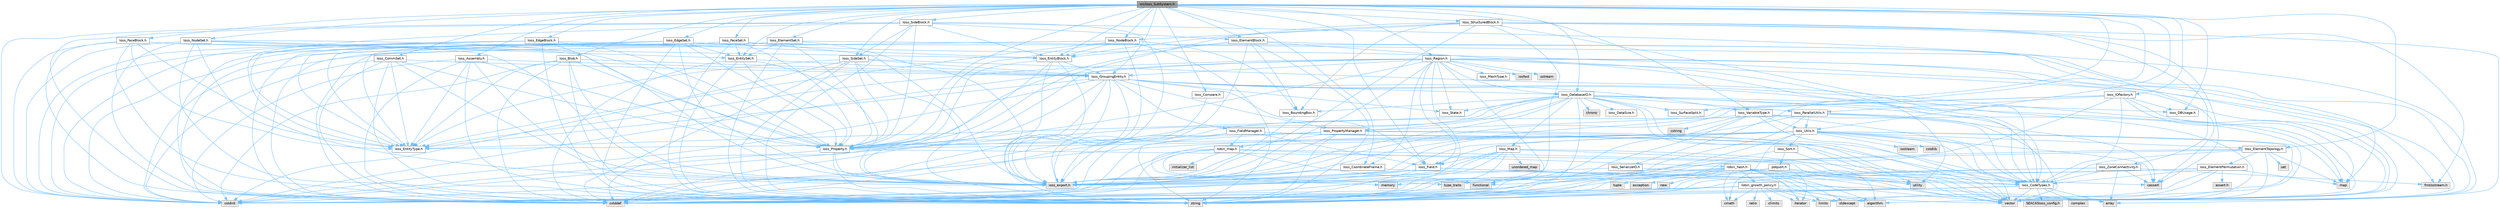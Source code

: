 digraph "src/Ioss_SubSystem.h"
{
 // INTERACTIVE_SVG=YES
 // LATEX_PDF_SIZE
  bgcolor="transparent";
  edge [fontname=Helvetica,fontsize=10,labelfontname=Helvetica,labelfontsize=10];
  node [fontname=Helvetica,fontsize=10,shape=box,height=0.2,width=0.4];
  Node1 [id="Node000001",label="src/Ioss_SubSystem.h",height=0.2,width=0.4,color="gray40", fillcolor="grey60", style="filled", fontcolor="black",tooltip=" "];
  Node1 -> Node2 [id="edge1_Node000001_Node000002",color="steelblue1",style="solid",tooltip=" "];
  Node2 [id="Node000002",label="Ioss_Assembly.h",height=0.2,width=0.4,color="grey40", fillcolor="white", style="filled",URL="$Ioss__Assembly_8h.html",tooltip=" "];
  Node2 -> Node3 [id="edge2_Node000002_Node000003",color="steelblue1",style="solid",tooltip=" "];
  Node3 [id="Node000003",label="ioss_export.h",height=0.2,width=0.4,color="grey60", fillcolor="#E0E0E0", style="filled",tooltip=" "];
  Node2 -> Node4 [id="edge3_Node000002_Node000004",color="steelblue1",style="solid",tooltip=" "];
  Node4 [id="Node000004",label="Ioss_EntityType.h",height=0.2,width=0.4,color="grey40", fillcolor="white", style="filled",URL="$Ioss__EntityType_8h.html",tooltip=" "];
  Node2 -> Node5 [id="edge4_Node000002_Node000005",color="steelblue1",style="solid",tooltip=" "];
  Node5 [id="Node000005",label="Ioss_Property.h",height=0.2,width=0.4,color="grey40", fillcolor="white", style="filled",URL="$Ioss__Property_8h.html",tooltip=" "];
  Node5 -> Node3 [id="edge5_Node000005_Node000003",color="steelblue1",style="solid",tooltip=" "];
  Node5 -> Node6 [id="edge6_Node000005_Node000006",color="steelblue1",style="solid",tooltip=" "];
  Node6 [id="Node000006",label="cstdint",height=0.2,width=0.4,color="grey60", fillcolor="#E0E0E0", style="filled",tooltip=" "];
  Node5 -> Node7 [id="edge7_Node000005_Node000007",color="steelblue1",style="solid",tooltip=" "];
  Node7 [id="Node000007",label="string",height=0.2,width=0.4,color="grey60", fillcolor="#E0E0E0", style="filled",tooltip=" "];
  Node5 -> Node8 [id="edge8_Node000005_Node000008",color="steelblue1",style="solid",tooltip=" "];
  Node8 [id="Node000008",label="vector",height=0.2,width=0.4,color="grey60", fillcolor="#E0E0E0", style="filled",tooltip=" "];
  Node2 -> Node9 [id="edge9_Node000002_Node000009",color="steelblue1",style="solid",tooltip=" "];
  Node9 [id="Node000009",label="Ioss_GroupingEntity.h",height=0.2,width=0.4,color="grey40", fillcolor="white", style="filled",URL="$Ioss__GroupingEntity_8h.html",tooltip=" "];
  Node9 -> Node3 [id="edge10_Node000009_Node000003",color="steelblue1",style="solid",tooltip=" "];
  Node9 -> Node10 [id="edge11_Node000009_Node000010",color="steelblue1",style="solid",tooltip=" "];
  Node10 [id="Node000010",label="Ioss_CodeTypes.h",height=0.2,width=0.4,color="grey40", fillcolor="white", style="filled",URL="$Ioss__CodeTypes_8h.html",tooltip=" "];
  Node10 -> Node11 [id="edge12_Node000010_Node000011",color="steelblue1",style="solid",tooltip=" "];
  Node11 [id="Node000011",label="array",height=0.2,width=0.4,color="grey60", fillcolor="#E0E0E0", style="filled",tooltip=" "];
  Node10 -> Node12 [id="edge13_Node000010_Node000012",color="steelblue1",style="solid",tooltip=" "];
  Node12 [id="Node000012",label="cstddef",height=0.2,width=0.4,color="grey60", fillcolor="#E0E0E0", style="filled",tooltip=" "];
  Node10 -> Node6 [id="edge14_Node000010_Node000006",color="steelblue1",style="solid",tooltip=" "];
  Node10 -> Node7 [id="edge15_Node000010_Node000007",color="steelblue1",style="solid",tooltip=" "];
  Node10 -> Node8 [id="edge16_Node000010_Node000008",color="steelblue1",style="solid",tooltip=" "];
  Node10 -> Node13 [id="edge17_Node000010_Node000013",color="steelblue1",style="solid",tooltip=" "];
  Node13 [id="Node000013",label="SEACASIoss_config.h",height=0.2,width=0.4,color="grey60", fillcolor="#E0E0E0", style="filled",tooltip=" "];
  Node10 -> Node14 [id="edge18_Node000010_Node000014",color="steelblue1",style="solid",tooltip=" "];
  Node14 [id="Node000014",label="complex",height=0.2,width=0.4,color="grey60", fillcolor="#E0E0E0", style="filled",tooltip=" "];
  Node9 -> Node15 [id="edge19_Node000009_Node000015",color="steelblue1",style="solid",tooltip=" "];
  Node15 [id="Node000015",label="Ioss_DatabaseIO.h",height=0.2,width=0.4,color="grey40", fillcolor="white", style="filled",URL="$Ioss__DatabaseIO_8h.html",tooltip=" "];
  Node15 -> Node3 [id="edge20_Node000015_Node000003",color="steelblue1",style="solid",tooltip=" "];
  Node15 -> Node16 [id="edge21_Node000015_Node000016",color="steelblue1",style="solid",tooltip=" "];
  Node16 [id="Node000016",label="Ioss_BoundingBox.h",height=0.2,width=0.4,color="grey40", fillcolor="white", style="filled",URL="$Ioss__BoundingBox_8h.html",tooltip=" "];
  Node16 -> Node3 [id="edge22_Node000016_Node000003",color="steelblue1",style="solid",tooltip=" "];
  Node15 -> Node10 [id="edge23_Node000015_Node000010",color="steelblue1",style="solid",tooltip=" "];
  Node15 -> Node17 [id="edge24_Node000015_Node000017",color="steelblue1",style="solid",tooltip=" "];
  Node17 [id="Node000017",label="Ioss_DBUsage.h",height=0.2,width=0.4,color="grey40", fillcolor="white", style="filled",URL="$Ioss__DBUsage_8h.html",tooltip=" "];
  Node15 -> Node18 [id="edge25_Node000015_Node000018",color="steelblue1",style="solid",tooltip=" "];
  Node18 [id="Node000018",label="Ioss_DataSize.h",height=0.2,width=0.4,color="grey40", fillcolor="white", style="filled",URL="$Ioss__DataSize_8h.html",tooltip=" "];
  Node15 -> Node4 [id="edge26_Node000015_Node000004",color="steelblue1",style="solid",tooltip=" "];
  Node15 -> Node19 [id="edge27_Node000015_Node000019",color="steelblue1",style="solid",tooltip=" "];
  Node19 [id="Node000019",label="Ioss_Map.h",height=0.2,width=0.4,color="grey40", fillcolor="white", style="filled",URL="$Ioss__Map_8h.html",tooltip=" "];
  Node19 -> Node3 [id="edge28_Node000019_Node000003",color="steelblue1",style="solid",tooltip=" "];
  Node19 -> Node10 [id="edge29_Node000019_Node000010",color="steelblue1",style="solid",tooltip=" "];
  Node19 -> Node20 [id="edge30_Node000019_Node000020",color="steelblue1",style="solid",tooltip=" "];
  Node20 [id="Node000020",label="Ioss_Field.h",height=0.2,width=0.4,color="grey40", fillcolor="white", style="filled",URL="$Ioss__Field_8h.html",tooltip=" "];
  Node20 -> Node3 [id="edge31_Node000020_Node000003",color="steelblue1",style="solid",tooltip=" "];
  Node20 -> Node10 [id="edge32_Node000020_Node000010",color="steelblue1",style="solid",tooltip=" "];
  Node20 -> Node12 [id="edge33_Node000020_Node000012",color="steelblue1",style="solid",tooltip=" "];
  Node20 -> Node7 [id="edge34_Node000020_Node000007",color="steelblue1",style="solid",tooltip=" "];
  Node20 -> Node8 [id="edge35_Node000020_Node000008",color="steelblue1",style="solid",tooltip=" "];
  Node19 -> Node12 [id="edge36_Node000019_Node000012",color="steelblue1",style="solid",tooltip=" "];
  Node19 -> Node6 [id="edge37_Node000019_Node000006",color="steelblue1",style="solid",tooltip=" "];
  Node19 -> Node7 [id="edge38_Node000019_Node000007",color="steelblue1",style="solid",tooltip=" "];
  Node19 -> Node8 [id="edge39_Node000019_Node000008",color="steelblue1",style="solid",tooltip=" "];
  Node19 -> Node21 [id="edge40_Node000019_Node000021",color="steelblue1",style="solid",tooltip=" "];
  Node21 [id="Node000021",label="unordered_map",height=0.2,width=0.4,color="grey60", fillcolor="#E0E0E0", style="filled",tooltip=" "];
  Node15 -> Node22 [id="edge41_Node000015_Node000022",color="steelblue1",style="solid",tooltip=" "];
  Node22 [id="Node000022",label="Ioss_ParallelUtils.h",height=0.2,width=0.4,color="grey40", fillcolor="white", style="filled",URL="$Ioss__ParallelUtils_8h.html",tooltip=" "];
  Node22 -> Node3 [id="edge42_Node000022_Node000003",color="steelblue1",style="solid",tooltip=" "];
  Node22 -> Node10 [id="edge43_Node000022_Node000010",color="steelblue1",style="solid",tooltip=" "];
  Node22 -> Node23 [id="edge44_Node000022_Node000023",color="steelblue1",style="solid",tooltip=" "];
  Node23 [id="Node000023",label="Ioss_Utils.h",height=0.2,width=0.4,color="grey40", fillcolor="white", style="filled",URL="$Ioss__Utils_8h.html",tooltip=" "];
  Node23 -> Node3 [id="edge45_Node000023_Node000003",color="steelblue1",style="solid",tooltip=" "];
  Node23 -> Node10 [id="edge46_Node000023_Node000010",color="steelblue1",style="solid",tooltip=" "];
  Node23 -> Node24 [id="edge47_Node000023_Node000024",color="steelblue1",style="solid",tooltip=" "];
  Node24 [id="Node000024",label="Ioss_ElementTopology.h",height=0.2,width=0.4,color="grey40", fillcolor="white", style="filled",URL="$Ioss__ElementTopology_8h.html",tooltip=" "];
  Node24 -> Node3 [id="edge48_Node000024_Node000003",color="steelblue1",style="solid",tooltip=" "];
  Node24 -> Node10 [id="edge49_Node000024_Node000010",color="steelblue1",style="solid",tooltip=" "];
  Node24 -> Node25 [id="edge50_Node000024_Node000025",color="steelblue1",style="solid",tooltip=" "];
  Node25 [id="Node000025",label="Ioss_ElementPermutation.h",height=0.2,width=0.4,color="grey40", fillcolor="white", style="filled",URL="$Ioss__ElementPermutation_8h.html",tooltip=" "];
  Node25 -> Node3 [id="edge51_Node000025_Node000003",color="steelblue1",style="solid",tooltip=" "];
  Node25 -> Node10 [id="edge52_Node000025_Node000010",color="steelblue1",style="solid",tooltip=" "];
  Node25 -> Node26 [id="edge53_Node000025_Node000026",color="steelblue1",style="solid",tooltip=" "];
  Node26 [id="Node000026",label="assert.h",height=0.2,width=0.4,color="grey60", fillcolor="#E0E0E0", style="filled",tooltip=" "];
  Node25 -> Node27 [id="edge54_Node000025_Node000027",color="steelblue1",style="solid",tooltip=" "];
  Node27 [id="Node000027",label="limits",height=0.2,width=0.4,color="grey60", fillcolor="#E0E0E0", style="filled",tooltip=" "];
  Node25 -> Node28 [id="edge55_Node000025_Node000028",color="steelblue1",style="solid",tooltip=" "];
  Node28 [id="Node000028",label="map",height=0.2,width=0.4,color="grey60", fillcolor="#E0E0E0", style="filled",tooltip=" "];
  Node25 -> Node7 [id="edge56_Node000025_Node000007",color="steelblue1",style="solid",tooltip=" "];
  Node25 -> Node8 [id="edge57_Node000025_Node000008",color="steelblue1",style="solid",tooltip=" "];
  Node24 -> Node28 [id="edge58_Node000024_Node000028",color="steelblue1",style="solid",tooltip=" "];
  Node24 -> Node29 [id="edge59_Node000024_Node000029",color="steelblue1",style="solid",tooltip=" "];
  Node29 [id="Node000029",label="set",height=0.2,width=0.4,color="grey60", fillcolor="#E0E0E0", style="filled",tooltip=" "];
  Node24 -> Node7 [id="edge60_Node000024_Node000007",color="steelblue1",style="solid",tooltip=" "];
  Node24 -> Node8 [id="edge61_Node000024_Node000008",color="steelblue1",style="solid",tooltip=" "];
  Node23 -> Node4 [id="edge62_Node000023_Node000004",color="steelblue1",style="solid",tooltip=" "];
  Node23 -> Node20 [id="edge63_Node000023_Node000020",color="steelblue1",style="solid",tooltip=" "];
  Node23 -> Node5 [id="edge64_Node000023_Node000005",color="steelblue1",style="solid",tooltip=" "];
  Node23 -> Node30 [id="edge65_Node000023_Node000030",color="steelblue1",style="solid",tooltip=" "];
  Node30 [id="Node000030",label="Ioss_Sort.h",height=0.2,width=0.4,color="grey40", fillcolor="white", style="filled",URL="$Ioss__Sort_8h.html",tooltip=" "];
  Node30 -> Node31 [id="edge66_Node000030_Node000031",color="steelblue1",style="solid",tooltip=" "];
  Node31 [id="Node000031",label="pdqsort.h",height=0.2,width=0.4,color="grey40", fillcolor="white", style="filled",URL="$pdqsort_8h.html",tooltip=" "];
  Node31 -> Node32 [id="edge67_Node000031_Node000032",color="steelblue1",style="solid",tooltip=" "];
  Node32 [id="Node000032",label="algorithm",height=0.2,width=0.4,color="grey60", fillcolor="#E0E0E0", style="filled",tooltip=" "];
  Node31 -> Node12 [id="edge68_Node000031_Node000012",color="steelblue1",style="solid",tooltip=" "];
  Node31 -> Node33 [id="edge69_Node000031_Node000033",color="steelblue1",style="solid",tooltip=" "];
  Node33 [id="Node000033",label="functional",height=0.2,width=0.4,color="grey60", fillcolor="#E0E0E0", style="filled",tooltip=" "];
  Node31 -> Node34 [id="edge70_Node000031_Node000034",color="steelblue1",style="solid",tooltip=" "];
  Node34 [id="Node000034",label="iterator",height=0.2,width=0.4,color="grey60", fillcolor="#E0E0E0", style="filled",tooltip=" "];
  Node31 -> Node35 [id="edge71_Node000031_Node000035",color="steelblue1",style="solid",tooltip=" "];
  Node35 [id="Node000035",label="utility",height=0.2,width=0.4,color="grey60", fillcolor="#E0E0E0", style="filled",tooltip=" "];
  Node30 -> Node12 [id="edge72_Node000030_Node000012",color="steelblue1",style="solid",tooltip=" "];
  Node30 -> Node8 [id="edge73_Node000030_Node000008",color="steelblue1",style="solid",tooltip=" "];
  Node23 -> Node32 [id="edge74_Node000023_Node000032",color="steelblue1",style="solid",tooltip=" "];
  Node23 -> Node36 [id="edge75_Node000023_Node000036",color="steelblue1",style="solid",tooltip=" "];
  Node36 [id="Node000036",label="cassert",height=0.2,width=0.4,color="grey60", fillcolor="#E0E0E0", style="filled",tooltip=" "];
  Node23 -> Node37 [id="edge76_Node000023_Node000037",color="steelblue1",style="solid",tooltip=" "];
  Node37 [id="Node000037",label="cmath",height=0.2,width=0.4,color="grey60", fillcolor="#E0E0E0", style="filled",tooltip=" "];
  Node23 -> Node12 [id="edge77_Node000023_Node000012",color="steelblue1",style="solid",tooltip=" "];
  Node23 -> Node6 [id="edge78_Node000023_Node000006",color="steelblue1",style="solid",tooltip=" "];
  Node23 -> Node38 [id="edge79_Node000023_Node000038",color="steelblue1",style="solid",tooltip=" "];
  Node38 [id="Node000038",label="cstdlib",height=0.2,width=0.4,color="grey60", fillcolor="#E0E0E0", style="filled",tooltip=" "];
  Node23 -> Node39 [id="edge80_Node000023_Node000039",color="steelblue1",style="solid",tooltip=" "];
  Node39 [id="Node000039",label="iostream",height=0.2,width=0.4,color="grey60", fillcolor="#E0E0E0", style="filled",tooltip=" "];
  Node23 -> Node40 [id="edge81_Node000023_Node000040",color="steelblue1",style="solid",tooltip=" "];
  Node40 [id="Node000040",label="stdexcept",height=0.2,width=0.4,color="grey60", fillcolor="#E0E0E0", style="filled",tooltip=" "];
  Node23 -> Node7 [id="edge82_Node000023_Node000007",color="steelblue1",style="solid",tooltip=" "];
  Node23 -> Node8 [id="edge83_Node000023_Node000008",color="steelblue1",style="solid",tooltip=" "];
  Node22 -> Node36 [id="edge84_Node000022_Node000036",color="steelblue1",style="solid",tooltip=" "];
  Node22 -> Node12 [id="edge85_Node000022_Node000012",color="steelblue1",style="solid",tooltip=" "];
  Node22 -> Node7 [id="edge86_Node000022_Node000007",color="steelblue1",style="solid",tooltip=" "];
  Node22 -> Node8 [id="edge87_Node000022_Node000008",color="steelblue1",style="solid",tooltip=" "];
  Node15 -> Node41 [id="edge88_Node000015_Node000041",color="steelblue1",style="solid",tooltip=" "];
  Node41 [id="Node000041",label="Ioss_PropertyManager.h",height=0.2,width=0.4,color="grey40", fillcolor="white", style="filled",URL="$Ioss__PropertyManager_8h.html",tooltip=" "];
  Node41 -> Node3 [id="edge89_Node000041_Node000003",color="steelblue1",style="solid",tooltip=" "];
  Node41 -> Node10 [id="edge90_Node000041_Node000010",color="steelblue1",style="solid",tooltip=" "];
  Node41 -> Node5 [id="edge91_Node000041_Node000005",color="steelblue1",style="solid",tooltip=" "];
  Node41 -> Node12 [id="edge92_Node000041_Node000012",color="steelblue1",style="solid",tooltip=" "];
  Node41 -> Node7 [id="edge93_Node000041_Node000007",color="steelblue1",style="solid",tooltip=" "];
  Node41 -> Node8 [id="edge94_Node000041_Node000008",color="steelblue1",style="solid",tooltip=" "];
  Node41 -> Node42 [id="edge95_Node000041_Node000042",color="steelblue1",style="solid",tooltip=" "];
  Node42 [id="Node000042",label="robin_map.h",height=0.2,width=0.4,color="grey40", fillcolor="white", style="filled",URL="$robin__map_8h.html",tooltip=" "];
  Node42 -> Node12 [id="edge96_Node000042_Node000012",color="steelblue1",style="solid",tooltip=" "];
  Node42 -> Node33 [id="edge97_Node000042_Node000033",color="steelblue1",style="solid",tooltip=" "];
  Node42 -> Node43 [id="edge98_Node000042_Node000043",color="steelblue1",style="solid",tooltip=" "];
  Node43 [id="Node000043",label="initializer_list",height=0.2,width=0.4,color="grey60", fillcolor="#E0E0E0", style="filled",tooltip=" "];
  Node42 -> Node44 [id="edge99_Node000042_Node000044",color="steelblue1",style="solid",tooltip=" "];
  Node44 [id="Node000044",label="memory",height=0.2,width=0.4,color="grey60", fillcolor="#E0E0E0", style="filled",tooltip=" "];
  Node42 -> Node45 [id="edge100_Node000042_Node000045",color="steelblue1",style="solid",tooltip=" "];
  Node45 [id="Node000045",label="type_traits",height=0.2,width=0.4,color="grey60", fillcolor="#E0E0E0", style="filled",tooltip=" "];
  Node42 -> Node35 [id="edge101_Node000042_Node000035",color="steelblue1",style="solid",tooltip=" "];
  Node42 -> Node46 [id="edge102_Node000042_Node000046",color="steelblue1",style="solid",tooltip=" "];
  Node46 [id="Node000046",label="robin_hash.h",height=0.2,width=0.4,color="grey40", fillcolor="white", style="filled",URL="$robin__hash_8h.html",tooltip=" "];
  Node46 -> Node32 [id="edge103_Node000046_Node000032",color="steelblue1",style="solid",tooltip=" "];
  Node46 -> Node36 [id="edge104_Node000046_Node000036",color="steelblue1",style="solid",tooltip=" "];
  Node46 -> Node37 [id="edge105_Node000046_Node000037",color="steelblue1",style="solid",tooltip=" "];
  Node46 -> Node12 [id="edge106_Node000046_Node000012",color="steelblue1",style="solid",tooltip=" "];
  Node46 -> Node6 [id="edge107_Node000046_Node000006",color="steelblue1",style="solid",tooltip=" "];
  Node46 -> Node47 [id="edge108_Node000046_Node000047",color="steelblue1",style="solid",tooltip=" "];
  Node47 [id="Node000047",label="exception",height=0.2,width=0.4,color="grey60", fillcolor="#E0E0E0", style="filled",tooltip=" "];
  Node46 -> Node34 [id="edge109_Node000046_Node000034",color="steelblue1",style="solid",tooltip=" "];
  Node46 -> Node27 [id="edge110_Node000046_Node000027",color="steelblue1",style="solid",tooltip=" "];
  Node46 -> Node44 [id="edge111_Node000046_Node000044",color="steelblue1",style="solid",tooltip=" "];
  Node46 -> Node48 [id="edge112_Node000046_Node000048",color="steelblue1",style="solid",tooltip=" "];
  Node48 [id="Node000048",label="new",height=0.2,width=0.4,color="grey60", fillcolor="#E0E0E0", style="filled",tooltip=" "];
  Node46 -> Node40 [id="edge113_Node000046_Node000040",color="steelblue1",style="solid",tooltip=" "];
  Node46 -> Node49 [id="edge114_Node000046_Node000049",color="steelblue1",style="solid",tooltip=" "];
  Node49 [id="Node000049",label="tuple",height=0.2,width=0.4,color="grey60", fillcolor="#E0E0E0", style="filled",tooltip=" "];
  Node46 -> Node45 [id="edge115_Node000046_Node000045",color="steelblue1",style="solid",tooltip=" "];
  Node46 -> Node35 [id="edge116_Node000046_Node000035",color="steelblue1",style="solid",tooltip=" "];
  Node46 -> Node8 [id="edge117_Node000046_Node000008",color="steelblue1",style="solid",tooltip=" "];
  Node46 -> Node50 [id="edge118_Node000046_Node000050",color="steelblue1",style="solid",tooltip=" "];
  Node50 [id="Node000050",label="robin_growth_policy.h",height=0.2,width=0.4,color="grey40", fillcolor="white", style="filled",URL="$robin__growth__policy_8h.html",tooltip=" "];
  Node50 -> Node32 [id="edge119_Node000050_Node000032",color="steelblue1",style="solid",tooltip=" "];
  Node50 -> Node11 [id="edge120_Node000050_Node000011",color="steelblue1",style="solid",tooltip=" "];
  Node50 -> Node51 [id="edge121_Node000050_Node000051",color="steelblue1",style="solid",tooltip=" "];
  Node51 [id="Node000051",label="climits",height=0.2,width=0.4,color="grey60", fillcolor="#E0E0E0", style="filled",tooltip=" "];
  Node50 -> Node37 [id="edge122_Node000050_Node000037",color="steelblue1",style="solid",tooltip=" "];
  Node50 -> Node12 [id="edge123_Node000050_Node000012",color="steelblue1",style="solid",tooltip=" "];
  Node50 -> Node6 [id="edge124_Node000050_Node000006",color="steelblue1",style="solid",tooltip=" "];
  Node50 -> Node34 [id="edge125_Node000050_Node000034",color="steelblue1",style="solid",tooltip=" "];
  Node50 -> Node27 [id="edge126_Node000050_Node000027",color="steelblue1",style="solid",tooltip=" "];
  Node50 -> Node52 [id="edge127_Node000050_Node000052",color="steelblue1",style="solid",tooltip=" "];
  Node52 [id="Node000052",label="ratio",height=0.2,width=0.4,color="grey60", fillcolor="#E0E0E0", style="filled",tooltip=" "];
  Node50 -> Node40 [id="edge128_Node000050_Node000040",color="steelblue1",style="solid",tooltip=" "];
  Node15 -> Node53 [id="edge129_Node000015_Node000053",color="steelblue1",style="solid",tooltip=" "];
  Node53 [id="Node000053",label="Ioss_State.h",height=0.2,width=0.4,color="grey40", fillcolor="white", style="filled",URL="$Ioss__State_8h.html",tooltip=" "];
  Node15 -> Node54 [id="edge130_Node000015_Node000054",color="steelblue1",style="solid",tooltip=" "];
  Node54 [id="Node000054",label="Ioss_SurfaceSplit.h",height=0.2,width=0.4,color="grey40", fillcolor="white", style="filled",URL="$Ioss__SurfaceSplit_8h.html",tooltip=" "];
  Node15 -> Node55 [id="edge131_Node000015_Node000055",color="steelblue1",style="solid",tooltip=" "];
  Node55 [id="Node000055",label="chrono",height=0.2,width=0.4,color="grey60", fillcolor="#E0E0E0", style="filled",tooltip=" "];
  Node15 -> Node12 [id="edge132_Node000015_Node000012",color="steelblue1",style="solid",tooltip=" "];
  Node15 -> Node6 [id="edge133_Node000015_Node000006",color="steelblue1",style="solid",tooltip=" "];
  Node15 -> Node28 [id="edge134_Node000015_Node000028",color="steelblue1",style="solid",tooltip=" "];
  Node15 -> Node7 [id="edge135_Node000015_Node000007",color="steelblue1",style="solid",tooltip=" "];
  Node15 -> Node35 [id="edge136_Node000015_Node000035",color="steelblue1",style="solid",tooltip=" "];
  Node15 -> Node8 [id="edge137_Node000015_Node000008",color="steelblue1",style="solid",tooltip=" "];
  Node9 -> Node4 [id="edge138_Node000009_Node000004",color="steelblue1",style="solid",tooltip=" "];
  Node9 -> Node20 [id="edge139_Node000009_Node000020",color="steelblue1",style="solid",tooltip=" "];
  Node9 -> Node56 [id="edge140_Node000009_Node000056",color="steelblue1",style="solid",tooltip=" "];
  Node56 [id="Node000056",label="Ioss_FieldManager.h",height=0.2,width=0.4,color="grey40", fillcolor="white", style="filled",URL="$Ioss__FieldManager_8h.html",tooltip=" "];
  Node56 -> Node3 [id="edge141_Node000056_Node000003",color="steelblue1",style="solid",tooltip=" "];
  Node56 -> Node10 [id="edge142_Node000056_Node000010",color="steelblue1",style="solid",tooltip=" "];
  Node56 -> Node20 [id="edge143_Node000056_Node000020",color="steelblue1",style="solid",tooltip=" "];
  Node56 -> Node12 [id="edge144_Node000056_Node000012",color="steelblue1",style="solid",tooltip=" "];
  Node56 -> Node7 [id="edge145_Node000056_Node000007",color="steelblue1",style="solid",tooltip=" "];
  Node56 -> Node8 [id="edge146_Node000056_Node000008",color="steelblue1",style="solid",tooltip=" "];
  Node56 -> Node42 [id="edge147_Node000056_Node000042",color="steelblue1",style="solid",tooltip=" "];
  Node9 -> Node5 [id="edge148_Node000009_Node000005",color="steelblue1",style="solid",tooltip=" "];
  Node9 -> Node41 [id="edge149_Node000009_Node000041",color="steelblue1",style="solid",tooltip=" "];
  Node9 -> Node53 [id="edge150_Node000009_Node000053",color="steelblue1",style="solid",tooltip=" "];
  Node9 -> Node57 [id="edge151_Node000009_Node000057",color="steelblue1",style="solid",tooltip=" "];
  Node57 [id="Node000057",label="Ioss_VariableType.h",height=0.2,width=0.4,color="grey40", fillcolor="white", style="filled",URL="$Ioss__VariableType_8h.html",tooltip=" "];
  Node57 -> Node3 [id="edge152_Node000057_Node000003",color="steelblue1",style="solid",tooltip=" "];
  Node57 -> Node10 [id="edge153_Node000057_Node000010",color="steelblue1",style="solid",tooltip=" "];
  Node57 -> Node23 [id="edge154_Node000057_Node000023",color="steelblue1",style="solid",tooltip=" "];
  Node57 -> Node58 [id="edge155_Node000057_Node000058",color="steelblue1",style="solid",tooltip=" "];
  Node58 [id="Node000058",label="cstring",height=0.2,width=0.4,color="grey60", fillcolor="#E0E0E0", style="filled",tooltip=" "];
  Node57 -> Node33 [id="edge156_Node000057_Node000033",color="steelblue1",style="solid",tooltip=" "];
  Node57 -> Node28 [id="edge157_Node000057_Node000028",color="steelblue1",style="solid",tooltip=" "];
  Node57 -> Node7 [id="edge158_Node000057_Node000007",color="steelblue1",style="solid",tooltip=" "];
  Node57 -> Node8 [id="edge159_Node000057_Node000008",color="steelblue1",style="solid",tooltip=" "];
  Node9 -> Node12 [id="edge160_Node000009_Node000012",color="steelblue1",style="solid",tooltip=" "];
  Node9 -> Node6 [id="edge161_Node000009_Node000006",color="steelblue1",style="solid",tooltip=" "];
  Node9 -> Node7 [id="edge162_Node000009_Node000007",color="steelblue1",style="solid",tooltip=" "];
  Node9 -> Node8 [id="edge163_Node000009_Node000008",color="steelblue1",style="solid",tooltip=" "];
  Node2 -> Node12 [id="edge164_Node000002_Node000012",color="steelblue1",style="solid",tooltip=" "];
  Node2 -> Node6 [id="edge165_Node000002_Node000006",color="steelblue1",style="solid",tooltip=" "];
  Node2 -> Node7 [id="edge166_Node000002_Node000007",color="steelblue1",style="solid",tooltip=" "];
  Node1 -> Node59 [id="edge167_Node000001_Node000059",color="steelblue1",style="solid",tooltip=" "];
  Node59 [id="Node000059",label="Ioss_Blob.h",height=0.2,width=0.4,color="grey40", fillcolor="white", style="filled",URL="$Ioss__Blob_8h.html",tooltip=" "];
  Node59 -> Node3 [id="edge168_Node000059_Node000003",color="steelblue1",style="solid",tooltip=" "];
  Node59 -> Node4 [id="edge169_Node000059_Node000004",color="steelblue1",style="solid",tooltip=" "];
  Node59 -> Node5 [id="edge170_Node000059_Node000005",color="steelblue1",style="solid",tooltip=" "];
  Node59 -> Node9 [id="edge171_Node000059_Node000009",color="steelblue1",style="solid",tooltip=" "];
  Node59 -> Node12 [id="edge172_Node000059_Node000012",color="steelblue1",style="solid",tooltip=" "];
  Node59 -> Node6 [id="edge173_Node000059_Node000006",color="steelblue1",style="solid",tooltip=" "];
  Node59 -> Node7 [id="edge174_Node000059_Node000007",color="steelblue1",style="solid",tooltip=" "];
  Node1 -> Node60 [id="edge175_Node000001_Node000060",color="steelblue1",style="solid",tooltip=" "];
  Node60 [id="Node000060",label="Ioss_CommSet.h",height=0.2,width=0.4,color="grey40", fillcolor="white", style="filled",URL="$Ioss__CommSet_8h.html",tooltip=" "];
  Node60 -> Node3 [id="edge176_Node000060_Node000003",color="steelblue1",style="solid",tooltip=" "];
  Node60 -> Node4 [id="edge177_Node000060_Node000004",color="steelblue1",style="solid",tooltip=" "];
  Node60 -> Node9 [id="edge178_Node000060_Node000009",color="steelblue1",style="solid",tooltip=" "];
  Node60 -> Node5 [id="edge179_Node000060_Node000005",color="steelblue1",style="solid",tooltip=" "];
  Node60 -> Node12 [id="edge180_Node000060_Node000012",color="steelblue1",style="solid",tooltip=" "];
  Node60 -> Node6 [id="edge181_Node000060_Node000006",color="steelblue1",style="solid",tooltip=" "];
  Node60 -> Node7 [id="edge182_Node000060_Node000007",color="steelblue1",style="solid",tooltip=" "];
  Node1 -> Node61 [id="edge183_Node000001_Node000061",color="steelblue1",style="solid",tooltip=" "];
  Node61 [id="Node000061",label="Ioss_Compare.h",height=0.2,width=0.4,color="grey40", fillcolor="white", style="filled",URL="$Ioss__Compare_8h.html",tooltip=" "];
  Node61 -> Node3 [id="edge184_Node000061_Node000003",color="steelblue1",style="solid",tooltip=" "];
  Node1 -> Node62 [id="edge185_Node000001_Node000062",color="steelblue1",style="solid",tooltip=" "];
  Node62 [id="Node000062",label="Ioss_CoordinateFrame.h",height=0.2,width=0.4,color="grey40", fillcolor="white", style="filled",URL="$Ioss__CoordinateFrame_8h.html",tooltip=" "];
  Node62 -> Node3 [id="edge186_Node000062_Node000003",color="steelblue1",style="solid",tooltip=" "];
  Node62 -> Node6 [id="edge187_Node000062_Node000006",color="steelblue1",style="solid",tooltip=" "];
  Node62 -> Node8 [id="edge188_Node000062_Node000008",color="steelblue1",style="solid",tooltip=" "];
  Node1 -> Node17 [id="edge189_Node000001_Node000017",color="steelblue1",style="solid",tooltip=" "];
  Node1 -> Node15 [id="edge190_Node000001_Node000015",color="steelblue1",style="solid",tooltip=" "];
  Node1 -> Node63 [id="edge191_Node000001_Node000063",color="steelblue1",style="solid",tooltip=" "];
  Node63 [id="Node000063",label="Ioss_EdgeBlock.h",height=0.2,width=0.4,color="grey40", fillcolor="white", style="filled",URL="$Ioss__EdgeBlock_8h.html",tooltip=" "];
  Node63 -> Node3 [id="edge192_Node000063_Node000003",color="steelblue1",style="solid",tooltip=" "];
  Node63 -> Node4 [id="edge193_Node000063_Node000004",color="steelblue1",style="solid",tooltip=" "];
  Node63 -> Node64 [id="edge194_Node000063_Node000064",color="steelblue1",style="solid",tooltip=" "];
  Node64 [id="Node000064",label="Ioss_EntityBlock.h",height=0.2,width=0.4,color="grey40", fillcolor="white", style="filled",URL="$Ioss__EntityBlock_8h.html",tooltip=" "];
  Node64 -> Node3 [id="edge195_Node000064_Node000003",color="steelblue1",style="solid",tooltip=" "];
  Node64 -> Node9 [id="edge196_Node000064_Node000009",color="steelblue1",style="solid",tooltip=" "];
  Node64 -> Node5 [id="edge197_Node000064_Node000005",color="steelblue1",style="solid",tooltip=" "];
  Node64 -> Node12 [id="edge198_Node000064_Node000012",color="steelblue1",style="solid",tooltip=" "];
  Node64 -> Node7 [id="edge199_Node000064_Node000007",color="steelblue1",style="solid",tooltip=" "];
  Node63 -> Node5 [id="edge200_Node000063_Node000005",color="steelblue1",style="solid",tooltip=" "];
  Node63 -> Node12 [id="edge201_Node000063_Node000012",color="steelblue1",style="solid",tooltip=" "];
  Node63 -> Node6 [id="edge202_Node000063_Node000006",color="steelblue1",style="solid",tooltip=" "];
  Node63 -> Node7 [id="edge203_Node000063_Node000007",color="steelblue1",style="solid",tooltip=" "];
  Node1 -> Node65 [id="edge204_Node000001_Node000065",color="steelblue1",style="solid",tooltip=" "];
  Node65 [id="Node000065",label="Ioss_EdgeSet.h",height=0.2,width=0.4,color="grey40", fillcolor="white", style="filled",URL="$Ioss__EdgeSet_8h.html",tooltip=" "];
  Node65 -> Node3 [id="edge205_Node000065_Node000003",color="steelblue1",style="solid",tooltip=" "];
  Node65 -> Node4 [id="edge206_Node000065_Node000004",color="steelblue1",style="solid",tooltip=" "];
  Node65 -> Node5 [id="edge207_Node000065_Node000005",color="steelblue1",style="solid",tooltip=" "];
  Node65 -> Node66 [id="edge208_Node000065_Node000066",color="steelblue1",style="solid",tooltip=" "];
  Node66 [id="Node000066",label="Ioss_EntitySet.h",height=0.2,width=0.4,color="grey40", fillcolor="white", style="filled",URL="$Ioss__EntitySet_8h.html",tooltip=" "];
  Node66 -> Node3 [id="edge209_Node000066_Node000003",color="steelblue1",style="solid",tooltip=" "];
  Node66 -> Node9 [id="edge210_Node000066_Node000009",color="steelblue1",style="solid",tooltip=" "];
  Node66 -> Node5 [id="edge211_Node000066_Node000005",color="steelblue1",style="solid",tooltip=" "];
  Node66 -> Node12 [id="edge212_Node000066_Node000012",color="steelblue1",style="solid",tooltip=" "];
  Node66 -> Node7 [id="edge213_Node000066_Node000007",color="steelblue1",style="solid",tooltip=" "];
  Node65 -> Node12 [id="edge214_Node000065_Node000012",color="steelblue1",style="solid",tooltip=" "];
  Node65 -> Node6 [id="edge215_Node000065_Node000006",color="steelblue1",style="solid",tooltip=" "];
  Node65 -> Node7 [id="edge216_Node000065_Node000007",color="steelblue1",style="solid",tooltip=" "];
  Node65 -> Node8 [id="edge217_Node000065_Node000008",color="steelblue1",style="solid",tooltip=" "];
  Node1 -> Node67 [id="edge218_Node000001_Node000067",color="steelblue1",style="solid",tooltip=" "];
  Node67 [id="Node000067",label="Ioss_ElementBlock.h",height=0.2,width=0.4,color="grey40", fillcolor="white", style="filled",URL="$Ioss__ElementBlock_8h.html",tooltip=" "];
  Node67 -> Node3 [id="edge219_Node000067_Node000003",color="steelblue1",style="solid",tooltip=" "];
  Node67 -> Node16 [id="edge220_Node000067_Node000016",color="steelblue1",style="solid",tooltip=" "];
  Node67 -> Node10 [id="edge221_Node000067_Node000010",color="steelblue1",style="solid",tooltip=" "];
  Node67 -> Node64 [id="edge222_Node000067_Node000064",color="steelblue1",style="solid",tooltip=" "];
  Node67 -> Node5 [id="edge223_Node000067_Node000005",color="steelblue1",style="solid",tooltip=" "];
  Node67 -> Node36 [id="edge224_Node000067_Node000036",color="steelblue1",style="solid",tooltip=" "];
  Node67 -> Node7 [id="edge225_Node000067_Node000007",color="steelblue1",style="solid",tooltip=" "];
  Node1 -> Node68 [id="edge226_Node000001_Node000068",color="steelblue1",style="solid",tooltip=" "];
  Node68 [id="Node000068",label="Ioss_ElementSet.h",height=0.2,width=0.4,color="grey40", fillcolor="white", style="filled",URL="$Ioss__ElementSet_8h.html",tooltip=" "];
  Node68 -> Node3 [id="edge227_Node000068_Node000003",color="steelblue1",style="solid",tooltip=" "];
  Node68 -> Node4 [id="edge228_Node000068_Node000004",color="steelblue1",style="solid",tooltip=" "];
  Node68 -> Node5 [id="edge229_Node000068_Node000005",color="steelblue1",style="solid",tooltip=" "];
  Node68 -> Node66 [id="edge230_Node000068_Node000066",color="steelblue1",style="solid",tooltip=" "];
  Node68 -> Node12 [id="edge231_Node000068_Node000012",color="steelblue1",style="solid",tooltip=" "];
  Node68 -> Node6 [id="edge232_Node000068_Node000006",color="steelblue1",style="solid",tooltip=" "];
  Node68 -> Node7 [id="edge233_Node000068_Node000007",color="steelblue1",style="solid",tooltip=" "];
  Node68 -> Node8 [id="edge234_Node000068_Node000008",color="steelblue1",style="solid",tooltip=" "];
  Node1 -> Node24 [id="edge235_Node000001_Node000024",color="steelblue1",style="solid",tooltip=" "];
  Node1 -> Node64 [id="edge236_Node000001_Node000064",color="steelblue1",style="solid",tooltip=" "];
  Node1 -> Node66 [id="edge237_Node000001_Node000066",color="steelblue1",style="solid",tooltip=" "];
  Node1 -> Node69 [id="edge238_Node000001_Node000069",color="steelblue1",style="solid",tooltip=" "];
  Node69 [id="Node000069",label="Ioss_FaceBlock.h",height=0.2,width=0.4,color="grey40", fillcolor="white", style="filled",URL="$Ioss__FaceBlock_8h.html",tooltip=" "];
  Node69 -> Node3 [id="edge239_Node000069_Node000003",color="steelblue1",style="solid",tooltip=" "];
  Node69 -> Node4 [id="edge240_Node000069_Node000004",color="steelblue1",style="solid",tooltip=" "];
  Node69 -> Node64 [id="edge241_Node000069_Node000064",color="steelblue1",style="solid",tooltip=" "];
  Node69 -> Node5 [id="edge242_Node000069_Node000005",color="steelblue1",style="solid",tooltip=" "];
  Node69 -> Node12 [id="edge243_Node000069_Node000012",color="steelblue1",style="solid",tooltip=" "];
  Node69 -> Node6 [id="edge244_Node000069_Node000006",color="steelblue1",style="solid",tooltip=" "];
  Node69 -> Node7 [id="edge245_Node000069_Node000007",color="steelblue1",style="solid",tooltip=" "];
  Node1 -> Node70 [id="edge246_Node000001_Node000070",color="steelblue1",style="solid",tooltip=" "];
  Node70 [id="Node000070",label="Ioss_FaceSet.h",height=0.2,width=0.4,color="grey40", fillcolor="white", style="filled",URL="$Ioss__FaceSet_8h.html",tooltip=" "];
  Node70 -> Node3 [id="edge247_Node000070_Node000003",color="steelblue1",style="solid",tooltip=" "];
  Node70 -> Node4 [id="edge248_Node000070_Node000004",color="steelblue1",style="solid",tooltip=" "];
  Node70 -> Node5 [id="edge249_Node000070_Node000005",color="steelblue1",style="solid",tooltip=" "];
  Node70 -> Node66 [id="edge250_Node000070_Node000066",color="steelblue1",style="solid",tooltip=" "];
  Node70 -> Node12 [id="edge251_Node000070_Node000012",color="steelblue1",style="solid",tooltip=" "];
  Node70 -> Node6 [id="edge252_Node000070_Node000006",color="steelblue1",style="solid",tooltip=" "];
  Node70 -> Node7 [id="edge253_Node000070_Node000007",color="steelblue1",style="solid",tooltip=" "];
  Node70 -> Node8 [id="edge254_Node000070_Node000008",color="steelblue1",style="solid",tooltip=" "];
  Node1 -> Node20 [id="edge255_Node000001_Node000020",color="steelblue1",style="solid",tooltip=" "];
  Node1 -> Node9 [id="edge256_Node000001_Node000009",color="steelblue1",style="solid",tooltip=" "];
  Node1 -> Node71 [id="edge257_Node000001_Node000071",color="steelblue1",style="solid",tooltip=" "];
  Node71 [id="Node000071",label="Ioss_IOFactory.h",height=0.2,width=0.4,color="grey40", fillcolor="white", style="filled",URL="$Ioss__IOFactory_8h.html",tooltip=" "];
  Node71 -> Node3 [id="edge258_Node000071_Node000003",color="steelblue1",style="solid",tooltip=" "];
  Node71 -> Node10 [id="edge259_Node000071_Node000010",color="steelblue1",style="solid",tooltip=" "];
  Node71 -> Node7 [id="edge260_Node000071_Node000007",color="steelblue1",style="solid",tooltip=" "];
  Node71 -> Node17 [id="edge261_Node000071_Node000017",color="steelblue1",style="solid",tooltip=" "];
  Node71 -> Node22 [id="edge262_Node000071_Node000022",color="steelblue1",style="solid",tooltip=" "];
  Node71 -> Node41 [id="edge263_Node000071_Node000041",color="steelblue1",style="solid",tooltip=" "];
  Node71 -> Node28 [id="edge264_Node000071_Node000028",color="steelblue1",style="solid",tooltip=" "];
  Node71 -> Node8 [id="edge265_Node000071_Node000008",color="steelblue1",style="solid",tooltip=" "];
  Node1 -> Node72 [id="edge266_Node000001_Node000072",color="steelblue1",style="solid",tooltip=" "];
  Node72 [id="Node000072",label="Ioss_NodeBlock.h",height=0.2,width=0.4,color="grey40", fillcolor="white", style="filled",URL="$Ioss__NodeBlock_8h.html",tooltip=" "];
  Node72 -> Node3 [id="edge267_Node000072_Node000003",color="steelblue1",style="solid",tooltip=" "];
  Node72 -> Node16 [id="edge268_Node000072_Node000016",color="steelblue1",style="solid",tooltip=" "];
  Node72 -> Node64 [id="edge269_Node000072_Node000064",color="steelblue1",style="solid",tooltip=" "];
  Node72 -> Node4 [id="edge270_Node000072_Node000004",color="steelblue1",style="solid",tooltip=" "];
  Node72 -> Node5 [id="edge271_Node000072_Node000005",color="steelblue1",style="solid",tooltip=" "];
  Node72 -> Node12 [id="edge272_Node000072_Node000012",color="steelblue1",style="solid",tooltip=" "];
  Node72 -> Node6 [id="edge273_Node000072_Node000006",color="steelblue1",style="solid",tooltip=" "];
  Node72 -> Node7 [id="edge274_Node000072_Node000007",color="steelblue1",style="solid",tooltip=" "];
  Node1 -> Node73 [id="edge275_Node000001_Node000073",color="steelblue1",style="solid",tooltip=" "];
  Node73 [id="Node000073",label="Ioss_NodeSet.h",height=0.2,width=0.4,color="grey40", fillcolor="white", style="filled",URL="$Ioss__NodeSet_8h.html",tooltip=" "];
  Node73 -> Node3 [id="edge276_Node000073_Node000003",color="steelblue1",style="solid",tooltip=" "];
  Node73 -> Node4 [id="edge277_Node000073_Node000004",color="steelblue1",style="solid",tooltip=" "];
  Node73 -> Node5 [id="edge278_Node000073_Node000005",color="steelblue1",style="solid",tooltip=" "];
  Node73 -> Node66 [id="edge279_Node000073_Node000066",color="steelblue1",style="solid",tooltip=" "];
  Node73 -> Node12 [id="edge280_Node000073_Node000012",color="steelblue1",style="solid",tooltip=" "];
  Node73 -> Node6 [id="edge281_Node000073_Node000006",color="steelblue1",style="solid",tooltip=" "];
  Node73 -> Node7 [id="edge282_Node000073_Node000007",color="steelblue1",style="solid",tooltip=" "];
  Node1 -> Node5 [id="edge283_Node000001_Node000005",color="steelblue1",style="solid",tooltip=" "];
  Node1 -> Node74 [id="edge284_Node000001_Node000074",color="steelblue1",style="solid",tooltip=" "];
  Node74 [id="Node000074",label="Ioss_Region.h",height=0.2,width=0.4,color="grey40", fillcolor="white", style="filled",URL="$Ioss__Region_8h.html",tooltip=" "];
  Node74 -> Node3 [id="edge285_Node000074_Node000003",color="steelblue1",style="solid",tooltip=" "];
  Node74 -> Node62 [id="edge286_Node000074_Node000062",color="steelblue1",style="solid",tooltip=" "];
  Node74 -> Node15 [id="edge287_Node000074_Node000015",color="steelblue1",style="solid",tooltip=" "];
  Node74 -> Node4 [id="edge288_Node000074_Node000004",color="steelblue1",style="solid",tooltip=" "];
  Node74 -> Node20 [id="edge289_Node000074_Node000020",color="steelblue1",style="solid",tooltip=" "];
  Node74 -> Node9 [id="edge290_Node000074_Node000009",color="steelblue1",style="solid",tooltip=" "];
  Node74 -> Node75 [id="edge291_Node000074_Node000075",color="steelblue1",style="solid",tooltip=" "];
  Node75 [id="Node000075",label="Ioss_MeshType.h",height=0.2,width=0.4,color="grey40", fillcolor="white", style="filled",URL="$Ioss__MeshType_8h.html",tooltip=" "];
  Node74 -> Node5 [id="edge292_Node000074_Node000005",color="steelblue1",style="solid",tooltip=" "];
  Node74 -> Node53 [id="edge293_Node000074_Node000053",color="steelblue1",style="solid",tooltip=" "];
  Node74 -> Node12 [id="edge294_Node000074_Node000012",color="steelblue1",style="solid",tooltip=" "];
  Node74 -> Node6 [id="edge295_Node000074_Node000006",color="steelblue1",style="solid",tooltip=" "];
  Node74 -> Node33 [id="edge296_Node000074_Node000033",color="steelblue1",style="solid",tooltip=" "];
  Node74 -> Node76 [id="edge297_Node000074_Node000076",color="steelblue1",style="solid",tooltip=" "];
  Node76 [id="Node000076",label="iosfwd",height=0.2,width=0.4,color="grey60", fillcolor="#E0E0E0", style="filled",tooltip=" "];
  Node74 -> Node28 [id="edge298_Node000074_Node000028",color="steelblue1",style="solid",tooltip=" "];
  Node74 -> Node7 [id="edge299_Node000074_Node000007",color="steelblue1",style="solid",tooltip=" "];
  Node74 -> Node35 [id="edge300_Node000074_Node000035",color="steelblue1",style="solid",tooltip=" "];
  Node74 -> Node8 [id="edge301_Node000074_Node000008",color="steelblue1",style="solid",tooltip=" "];
  Node74 -> Node77 [id="edge302_Node000074_Node000077",color="steelblue1",style="solid",tooltip=" "];
  Node77 [id="Node000077",label="sstream",height=0.2,width=0.4,color="grey60", fillcolor="#E0E0E0", style="filled",tooltip=" "];
  Node74 -> Node78 [id="edge303_Node000074_Node000078",color="steelblue1",style="solid",tooltip=" "];
  Node78 [id="Node000078",label="fmt/ostream.h",height=0.2,width=0.4,color="grey60", fillcolor="#E0E0E0", style="filled",tooltip=" "];
  Node1 -> Node79 [id="edge304_Node000001_Node000079",color="steelblue1",style="solid",tooltip=" "];
  Node79 [id="Node000079",label="Ioss_SerializeIO.h",height=0.2,width=0.4,color="grey40", fillcolor="white", style="filled",URL="$Ioss__SerializeIO_8h.html",tooltip=" "];
  Node79 -> Node3 [id="edge305_Node000079_Node000003",color="steelblue1",style="solid",tooltip=" "];
  Node79 -> Node10 [id="edge306_Node000079_Node000010",color="steelblue1",style="solid",tooltip=" "];
  Node1 -> Node80 [id="edge307_Node000001_Node000080",color="steelblue1",style="solid",tooltip=" "];
  Node80 [id="Node000080",label="Ioss_SideBlock.h",height=0.2,width=0.4,color="grey40", fillcolor="white", style="filled",URL="$Ioss__SideBlock_8h.html",tooltip=" "];
  Node80 -> Node3 [id="edge308_Node000080_Node000003",color="steelblue1",style="solid",tooltip=" "];
  Node80 -> Node67 [id="edge309_Node000080_Node000067",color="steelblue1",style="solid",tooltip=" "];
  Node80 -> Node64 [id="edge310_Node000080_Node000064",color="steelblue1",style="solid",tooltip=" "];
  Node80 -> Node4 [id="edge311_Node000080_Node000004",color="steelblue1",style="solid",tooltip=" "];
  Node80 -> Node5 [id="edge312_Node000080_Node000005",color="steelblue1",style="solid",tooltip=" "];
  Node80 -> Node81 [id="edge313_Node000080_Node000081",color="steelblue1",style="solid",tooltip=" "];
  Node81 [id="Node000081",label="Ioss_SideSet.h",height=0.2,width=0.4,color="grey40", fillcolor="white", style="filled",URL="$Ioss__SideSet_8h.html",tooltip=" "];
  Node81 -> Node3 [id="edge314_Node000081_Node000003",color="steelblue1",style="solid",tooltip=" "];
  Node81 -> Node4 [id="edge315_Node000081_Node000004",color="steelblue1",style="solid",tooltip=" "];
  Node81 -> Node9 [id="edge316_Node000081_Node000009",color="steelblue1",style="solid",tooltip=" "];
  Node81 -> Node5 [id="edge317_Node000081_Node000005",color="steelblue1",style="solid",tooltip=" "];
  Node81 -> Node12 [id="edge318_Node000081_Node000012",color="steelblue1",style="solid",tooltip=" "];
  Node81 -> Node6 [id="edge319_Node000081_Node000006",color="steelblue1",style="solid",tooltip=" "];
  Node81 -> Node7 [id="edge320_Node000081_Node000007",color="steelblue1",style="solid",tooltip=" "];
  Node81 -> Node8 [id="edge321_Node000081_Node000008",color="steelblue1",style="solid",tooltip=" "];
  Node80 -> Node12 [id="edge322_Node000080_Node000012",color="steelblue1",style="solid",tooltip=" "];
  Node80 -> Node6 [id="edge323_Node000080_Node000006",color="steelblue1",style="solid",tooltip=" "];
  Node80 -> Node7 [id="edge324_Node000080_Node000007",color="steelblue1",style="solid",tooltip=" "];
  Node80 -> Node8 [id="edge325_Node000080_Node000008",color="steelblue1",style="solid",tooltip=" "];
  Node1 -> Node81 [id="edge326_Node000001_Node000081",color="steelblue1",style="solid",tooltip=" "];
  Node1 -> Node82 [id="edge327_Node000001_Node000082",color="steelblue1",style="solid",tooltip=" "];
  Node82 [id="Node000082",label="Ioss_StructuredBlock.h",height=0.2,width=0.4,color="grey40", fillcolor="white", style="filled",URL="$Ioss__StructuredBlock_8h.html",tooltip=" "];
  Node82 -> Node3 [id="edge328_Node000082_Node000003",color="steelblue1",style="solid",tooltip=" "];
  Node82 -> Node16 [id="edge329_Node000082_Node000016",color="steelblue1",style="solid",tooltip=" "];
  Node82 -> Node10 [id="edge330_Node000082_Node000010",color="steelblue1",style="solid",tooltip=" "];
  Node82 -> Node64 [id="edge331_Node000082_Node000064",color="steelblue1",style="solid",tooltip=" "];
  Node82 -> Node72 [id="edge332_Node000082_Node000072",color="steelblue1",style="solid",tooltip=" "];
  Node82 -> Node5 [id="edge333_Node000082_Node000005",color="steelblue1",style="solid",tooltip=" "];
  Node82 -> Node83 [id="edge334_Node000082_Node000083",color="steelblue1",style="solid",tooltip=" "];
  Node83 [id="Node000083",label="Ioss_ZoneConnectivity.h",height=0.2,width=0.4,color="grey40", fillcolor="white", style="filled",URL="$Ioss__ZoneConnectivity_8h.html",tooltip=" "];
  Node83 -> Node3 [id="edge335_Node000083_Node000003",color="steelblue1",style="solid",tooltip=" "];
  Node83 -> Node10 [id="edge336_Node000083_Node000010",color="steelblue1",style="solid",tooltip=" "];
  Node83 -> Node11 [id="edge337_Node000083_Node000011",color="steelblue1",style="solid",tooltip=" "];
  Node83 -> Node36 [id="edge338_Node000083_Node000036",color="steelblue1",style="solid",tooltip=" "];
  Node83 -> Node78 [id="edge339_Node000083_Node000078",color="steelblue1",style="solid",tooltip=" "];
  Node83 -> Node7 [id="edge340_Node000083_Node000007",color="steelblue1",style="solid",tooltip=" "];
  Node82 -> Node11 [id="edge341_Node000082_Node000011",color="steelblue1",style="solid",tooltip=" "];
  Node82 -> Node36 [id="edge342_Node000082_Node000036",color="steelblue1",style="solid",tooltip=" "];
  Node82 -> Node78 [id="edge343_Node000082_Node000078",color="steelblue1",style="solid",tooltip=" "];
  Node82 -> Node7 [id="edge344_Node000082_Node000007",color="steelblue1",style="solid",tooltip=" "];
  Node1 -> Node54 [id="edge345_Node000001_Node000054",color="steelblue1",style="solid",tooltip=" "];
  Node1 -> Node23 [id="edge346_Node000001_Node000023",color="steelblue1",style="solid",tooltip=" "];
  Node1 -> Node57 [id="edge347_Node000001_Node000057",color="steelblue1",style="solid",tooltip=" "];
}
